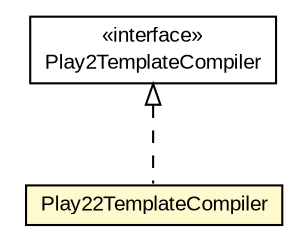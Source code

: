 #!/usr/local/bin/dot
#
# Class diagram 
# Generated by UMLGraph version R5_6-24-gf6e263 (http://www.umlgraph.org/)
#

digraph G {
	edge [fontname="arial",fontsize=10,labelfontname="arial",labelfontsize=10];
	node [fontname="arial",fontsize=10,shape=plaintext];
	nodesep=0.25;
	ranksep=0.5;
	// com.google.code.play2.provider.play22.Play22TemplateCompiler
	c359 [label=<<table title="com.google.code.play2.provider.play22.Play22TemplateCompiler" border="0" cellborder="1" cellspacing="0" cellpadding="2" port="p" bgcolor="lemonChiffon" href="./Play22TemplateCompiler.html">
		<tr><td><table border="0" cellspacing="0" cellpadding="1">
<tr><td align="center" balign="center"> Play22TemplateCompiler </td></tr>
		</table></td></tr>
		</table>>, URL="./Play22TemplateCompiler.html", fontname="arial", fontcolor="black", fontsize=10.0];
	//com.google.code.play2.provider.play22.Play22TemplateCompiler implements com.google.code.play2.provider.api.Play2TemplateCompiler
	c378:p -> c359:p [dir=back,arrowtail=empty,style=dashed];
	// com.google.code.play2.provider.api.Play2TemplateCompiler
	c378 [label=<<table title="com.google.code.play2.provider.api.Play2TemplateCompiler" border="0" cellborder="1" cellspacing="0" cellpadding="2" port="p">
		<tr><td><table border="0" cellspacing="0" cellpadding="1">
<tr><td align="center" balign="center"> &#171;interface&#187; </td></tr>
<tr><td align="center" balign="center"> Play2TemplateCompiler </td></tr>
		</table></td></tr>
		</table>>, URL="null", fontname="arial", fontcolor="black", fontsize=10.0];
}

